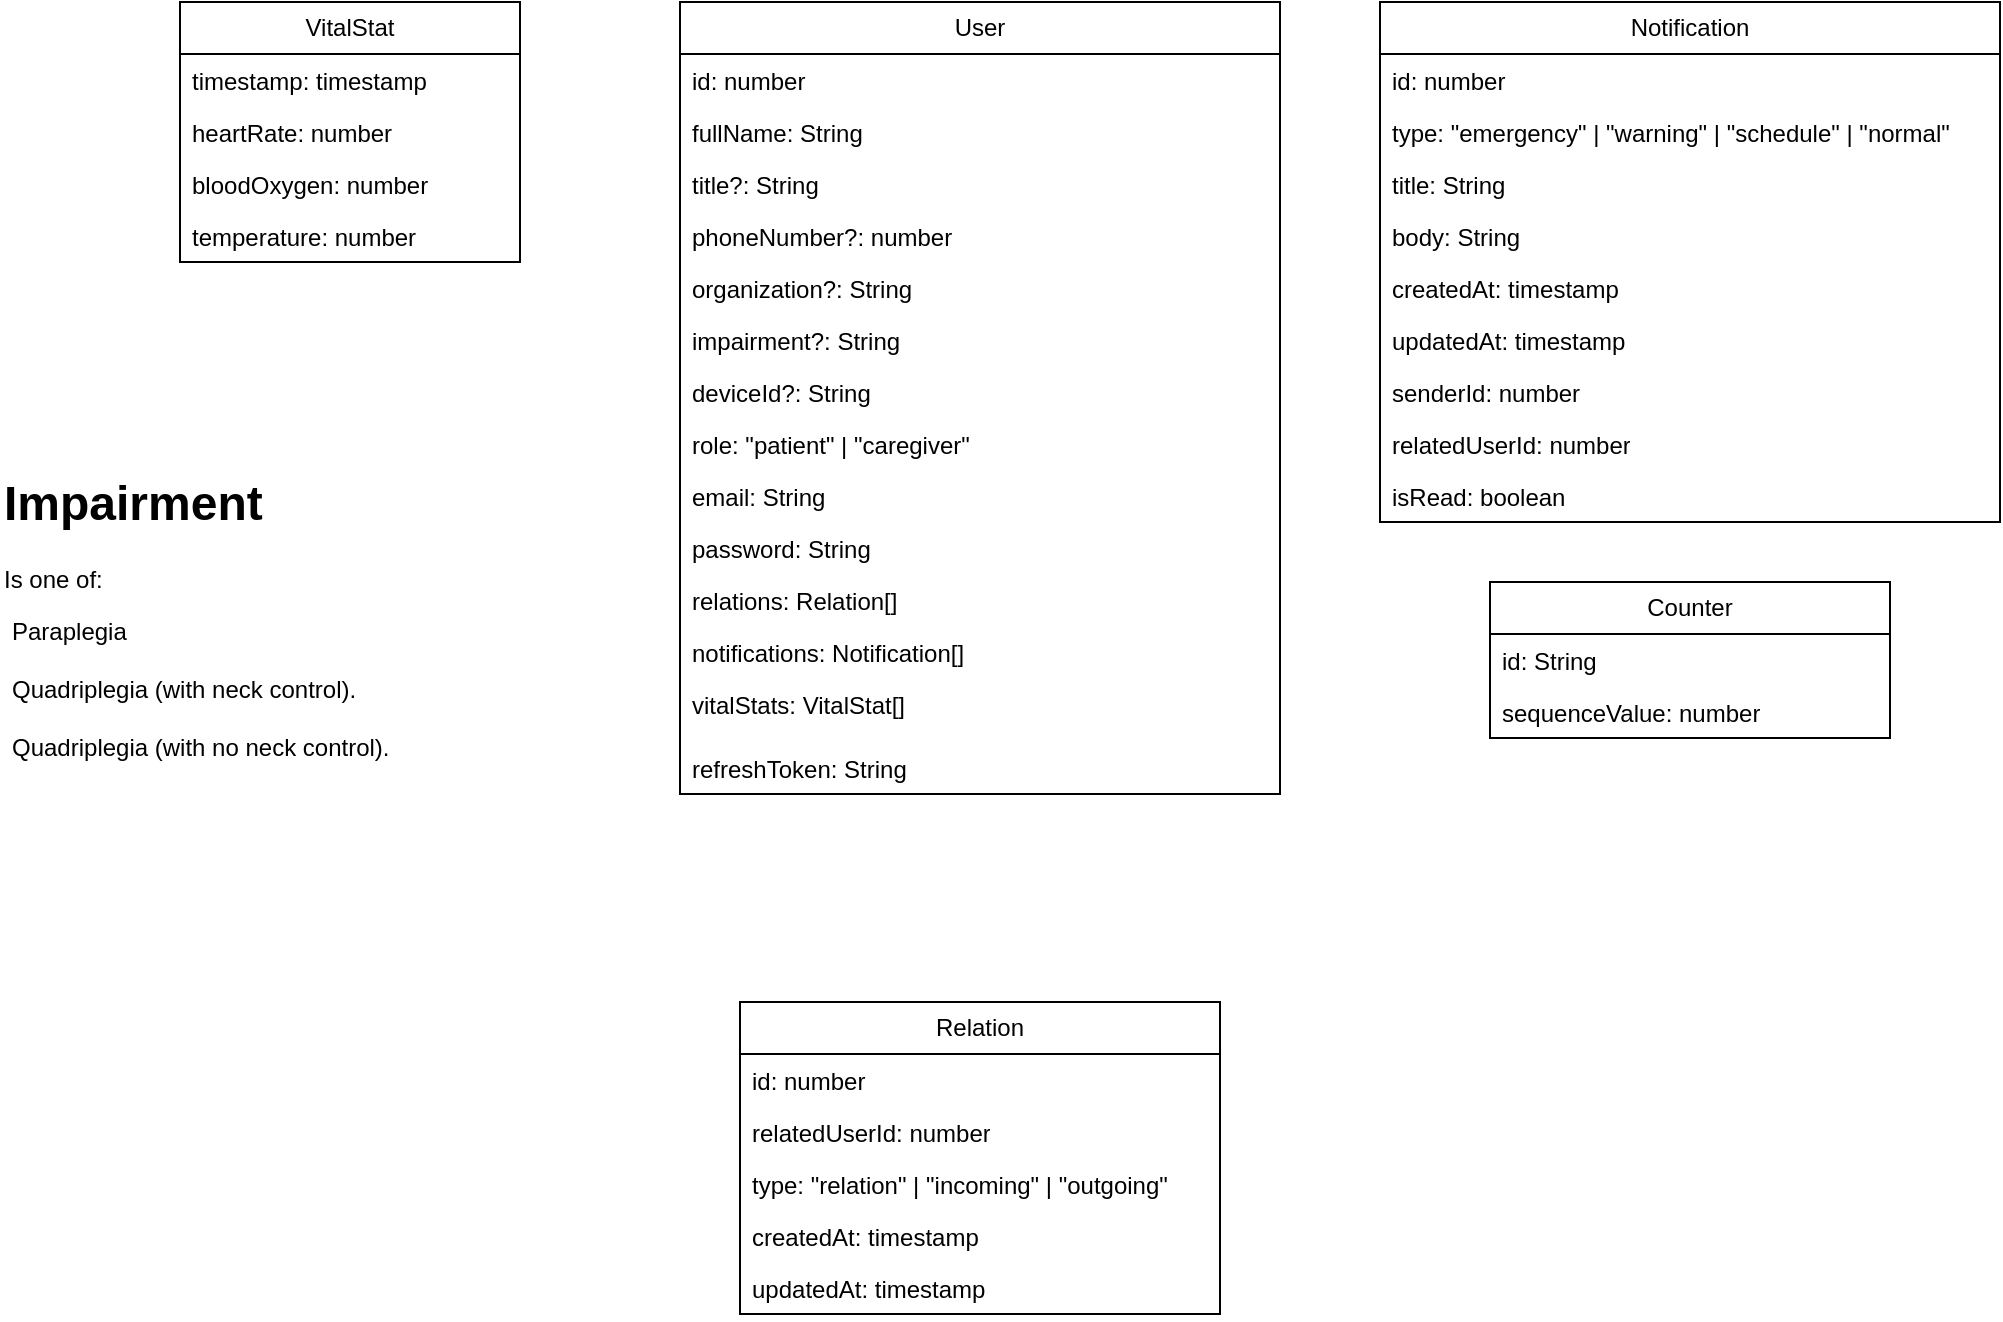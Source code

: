 <mxfile>
    <diagram name="Page-1" id="RhNSDpb28YwICxFGgP6q">
        <mxGraphModel dx="1391" dy="862" grid="1" gridSize="10" guides="1" tooltips="1" connect="1" arrows="1" fold="1" page="1" pageScale="1" pageWidth="1920" pageHeight="1200" math="0" shadow="0">
            <root>
                <mxCell id="0"/>
                <mxCell id="1" parent="0"/>
                <mxCell id="53EWXWbnaxRnMBXfWVNh-3" value="User" style="swimlane;fontStyle=0;childLayout=stackLayout;horizontal=1;startSize=26;fillColor=none;horizontalStack=0;resizeParent=1;resizeParentMax=0;resizeLast=0;collapsible=1;marginBottom=0;whiteSpace=wrap;html=1;" parent="1" vertex="1">
                    <mxGeometry x="680" y="140" width="300" height="396" as="geometry"/>
                </mxCell>
                <mxCell id="53EWXWbnaxRnMBXfWVNh-14" value="id: number" style="text;strokeColor=none;fillColor=none;align=left;verticalAlign=top;spacingLeft=4;spacingRight=4;overflow=hidden;rotatable=0;points=[[0,0.5],[1,0.5]];portConstraint=eastwest;whiteSpace=wrap;html=1;" parent="53EWXWbnaxRnMBXfWVNh-3" vertex="1">
                    <mxGeometry y="26" width="300" height="26" as="geometry"/>
                </mxCell>
                <mxCell id="53EWXWbnaxRnMBXfWVNh-5" value="fullName: String" style="text;strokeColor=none;fillColor=none;align=left;verticalAlign=top;spacingLeft=4;spacingRight=4;overflow=hidden;rotatable=0;points=[[0,0.5],[1,0.5]];portConstraint=eastwest;whiteSpace=wrap;html=1;" parent="53EWXWbnaxRnMBXfWVNh-3" vertex="1">
                    <mxGeometry y="52" width="300" height="26" as="geometry"/>
                </mxCell>
                <mxCell id="xeo-HCVFnPWFrrkDlW0r-4" value="title?: String" style="text;strokeColor=none;fillColor=none;align=left;verticalAlign=top;spacingLeft=4;spacingRight=4;overflow=hidden;rotatable=0;points=[[0,0.5],[1,0.5]];portConstraint=eastwest;whiteSpace=wrap;html=1;" parent="53EWXWbnaxRnMBXfWVNh-3" vertex="1">
                    <mxGeometry y="78" width="300" height="26" as="geometry"/>
                </mxCell>
                <mxCell id="53EWXWbnaxRnMBXfWVNh-9" value="phoneNumber?: number" style="text;strokeColor=none;fillColor=none;align=left;verticalAlign=top;spacingLeft=4;spacingRight=4;overflow=hidden;rotatable=0;points=[[0,0.5],[1,0.5]];portConstraint=eastwest;whiteSpace=wrap;html=1;" parent="53EWXWbnaxRnMBXfWVNh-3" vertex="1">
                    <mxGeometry y="104" width="300" height="26" as="geometry"/>
                </mxCell>
                <mxCell id="xeo-HCVFnPWFrrkDlW0r-3" value="organization?: String" style="text;strokeColor=none;fillColor=none;align=left;verticalAlign=top;spacingLeft=4;spacingRight=4;overflow=hidden;rotatable=0;points=[[0,0.5],[1,0.5]];portConstraint=eastwest;whiteSpace=wrap;html=1;" parent="53EWXWbnaxRnMBXfWVNh-3" vertex="1">
                    <mxGeometry y="130" width="300" height="26" as="geometry"/>
                </mxCell>
                <mxCell id="xeo-HCVFnPWFrrkDlW0r-1" value="impairment?: String" style="text;strokeColor=none;fillColor=none;align=left;verticalAlign=top;spacingLeft=4;spacingRight=4;overflow=hidden;rotatable=0;points=[[0,0.5],[1,0.5]];portConstraint=eastwest;whiteSpace=wrap;html=1;" parent="53EWXWbnaxRnMBXfWVNh-3" vertex="1">
                    <mxGeometry y="156" width="300" height="26" as="geometry"/>
                </mxCell>
                <mxCell id="5" value="deviceId?: String" style="text;strokeColor=none;fillColor=none;align=left;verticalAlign=top;spacingLeft=4;spacingRight=4;overflow=hidden;rotatable=0;points=[[0,0.5],[1,0.5]];portConstraint=eastwest;whiteSpace=wrap;html=1;" parent="53EWXWbnaxRnMBXfWVNh-3" vertex="1">
                    <mxGeometry y="182" width="300" height="26" as="geometry"/>
                </mxCell>
                <mxCell id="53EWXWbnaxRnMBXfWVNh-13" value="role: &quot;patient&quot; | &quot;caregiver&quot;" style="text;strokeColor=none;fillColor=none;align=left;verticalAlign=top;spacingLeft=4;spacingRight=4;overflow=hidden;rotatable=0;points=[[0,0.5],[1,0.5]];portConstraint=eastwest;whiteSpace=wrap;html=1;" parent="53EWXWbnaxRnMBXfWVNh-3" vertex="1">
                    <mxGeometry y="208" width="300" height="26" as="geometry"/>
                </mxCell>
                <mxCell id="53EWXWbnaxRnMBXfWVNh-7" value="email: String" style="text;strokeColor=none;fillColor=none;align=left;verticalAlign=top;spacingLeft=4;spacingRight=4;overflow=hidden;rotatable=0;points=[[0,0.5],[1,0.5]];portConstraint=eastwest;whiteSpace=wrap;html=1;" parent="53EWXWbnaxRnMBXfWVNh-3" vertex="1">
                    <mxGeometry y="234" width="300" height="26" as="geometry"/>
                </mxCell>
                <mxCell id="53EWXWbnaxRnMBXfWVNh-12" value="password: String" style="text;strokeColor=none;fillColor=none;align=left;verticalAlign=top;spacingLeft=4;spacingRight=4;overflow=hidden;rotatable=0;points=[[0,0.5],[1,0.5]];portConstraint=eastwest;whiteSpace=wrap;html=1;" parent="53EWXWbnaxRnMBXfWVNh-3" vertex="1">
                    <mxGeometry y="260" width="300" height="26" as="geometry"/>
                </mxCell>
                <mxCell id="53EWXWbnaxRnMBXfWVNh-10" value="relations: Relation[]" style="text;strokeColor=none;fillColor=none;align=left;verticalAlign=top;spacingLeft=4;spacingRight=4;overflow=hidden;rotatable=0;points=[[0,0.5],[1,0.5]];portConstraint=eastwest;whiteSpace=wrap;html=1;" parent="53EWXWbnaxRnMBXfWVNh-3" vertex="1">
                    <mxGeometry y="286" width="300" height="26" as="geometry"/>
                </mxCell>
                <mxCell id="ANE4v1oswPU3dnCNAhBP-31" value="notifications: Notification[]" style="text;strokeColor=none;fillColor=none;align=left;verticalAlign=top;spacingLeft=4;spacingRight=4;overflow=hidden;rotatable=0;points=[[0,0.5],[1,0.5]];portConstraint=eastwest;whiteSpace=wrap;html=1;" parent="53EWXWbnaxRnMBXfWVNh-3" vertex="1">
                    <mxGeometry y="312" width="300" height="26" as="geometry"/>
                </mxCell>
                <mxCell id="xeo-HCVFnPWFrrkDlW0r-2" value="vitalStats: VitalStat[]" style="text;strokeColor=none;fillColor=none;align=left;verticalAlign=top;spacingLeft=4;spacingRight=4;overflow=hidden;rotatable=0;points=[[0,0.5],[1,0.5]];portConstraint=eastwest;whiteSpace=wrap;html=1;" parent="53EWXWbnaxRnMBXfWVNh-3" vertex="1">
                    <mxGeometry y="338" width="300" height="32" as="geometry"/>
                </mxCell>
                <mxCell id="n33qdp5U2cRwPJbR96Rh-6" value="refreshToken: String" style="text;strokeColor=none;fillColor=none;align=left;verticalAlign=top;spacingLeft=4;spacingRight=4;overflow=hidden;rotatable=0;points=[[0,0.5],[1,0.5]];portConstraint=eastwest;whiteSpace=wrap;html=1;" parent="53EWXWbnaxRnMBXfWVNh-3" vertex="1">
                    <mxGeometry y="370" width="300" height="26" as="geometry"/>
                </mxCell>
                <mxCell id="ANE4v1oswPU3dnCNAhBP-32" value="&lt;h1 style=&quot;margin-top: 0px;&quot;&gt;Impairment&lt;/h1&gt;&lt;p&gt;Is one of:&lt;/p&gt;&lt;p style=&quot;margin: 0px 0px 0px 4px;&quot;&gt;Paraplegia&lt;/p&gt;&lt;p style=&quot;margin: 0px 0px 0px 4px;&quot;&gt;&lt;br&gt;&lt;/p&gt;&lt;p style=&quot;margin: 0px 0px 0px 4px;&quot;&gt;Quadriplegia (with neck control).&lt;/p&gt;&lt;p style=&quot;margin: 0px 0px 0px 4px;&quot;&gt;&lt;br&gt;&lt;/p&gt;&lt;p style=&quot;margin: 0px 0px 0px 4px;&quot;&gt;Quadriplegia (with no neck control).&lt;/p&gt;&lt;div&gt;&lt;br&gt;&lt;/div&gt;&lt;p&gt;&lt;br&gt;&lt;/p&gt;" style="text;html=1;whiteSpace=wrap;overflow=hidden;rounded=0;" parent="1" vertex="1">
                    <mxGeometry x="340" y="370" width="220" height="172" as="geometry"/>
                </mxCell>
                <mxCell id="z-RqrraqDJKVLrVFG4tr-6" value="Relation" style="swimlane;fontStyle=0;childLayout=stackLayout;horizontal=1;startSize=26;fillColor=none;horizontalStack=0;resizeParent=1;resizeParentMax=0;resizeLast=0;collapsible=1;marginBottom=0;whiteSpace=wrap;html=1;" parent="1" vertex="1">
                    <mxGeometry x="710" y="640" width="240" height="156" as="geometry"/>
                </mxCell>
                <mxCell id="z-RqrraqDJKVLrVFG4tr-7" value="id: number" style="text;strokeColor=none;fillColor=none;align=left;verticalAlign=top;spacingLeft=4;spacingRight=4;overflow=hidden;rotatable=0;points=[[0,0.5],[1,0.5]];portConstraint=eastwest;whiteSpace=wrap;html=1;" parent="z-RqrraqDJKVLrVFG4tr-6" vertex="1">
                    <mxGeometry y="26" width="240" height="26" as="geometry"/>
                </mxCell>
                <mxCell id="z-RqrraqDJKVLrVFG4tr-9" value="relatedUserId: number" style="text;strokeColor=none;fillColor=none;align=left;verticalAlign=top;spacingLeft=4;spacingRight=4;overflow=hidden;rotatable=0;points=[[0,0.5],[1,0.5]];portConstraint=eastwest;whiteSpace=wrap;html=1;" parent="z-RqrraqDJKVLrVFG4tr-6" vertex="1">
                    <mxGeometry y="52" width="240" height="26" as="geometry"/>
                </mxCell>
                <mxCell id="z-RqrraqDJKVLrVFG4tr-17" value="type: &quot;relation&quot; | &quot;incoming&quot; | &quot;outgoing&quot;" style="text;strokeColor=none;fillColor=none;align=left;verticalAlign=top;spacingLeft=4;spacingRight=4;overflow=hidden;rotatable=0;points=[[0,0.5],[1,0.5]];portConstraint=eastwest;whiteSpace=wrap;html=1;" parent="z-RqrraqDJKVLrVFG4tr-6" vertex="1">
                    <mxGeometry y="78" width="240" height="26" as="geometry"/>
                </mxCell>
                <mxCell id="z-RqrraqDJKVLrVFG4tr-18" value="createdAt: timestamp" style="text;strokeColor=none;fillColor=none;align=left;verticalAlign=top;spacingLeft=4;spacingRight=4;overflow=hidden;rotatable=0;points=[[0,0.5],[1,0.5]];portConstraint=eastwest;whiteSpace=wrap;html=1;" parent="z-RqrraqDJKVLrVFG4tr-6" vertex="1">
                    <mxGeometry y="104" width="240" height="26" as="geometry"/>
                </mxCell>
                <mxCell id="z-RqrraqDJKVLrVFG4tr-19" value="updatedAt: timestamp" style="text;strokeColor=none;fillColor=none;align=left;verticalAlign=top;spacingLeft=4;spacingRight=4;overflow=hidden;rotatable=0;points=[[0,0.5],[1,0.5]];portConstraint=eastwest;whiteSpace=wrap;html=1;" parent="z-RqrraqDJKVLrVFG4tr-6" vertex="1">
                    <mxGeometry y="130" width="240" height="26" as="geometry"/>
                </mxCell>
                <mxCell id="z-RqrraqDJKVLrVFG4tr-10" value="Notification" style="swimlane;fontStyle=0;childLayout=stackLayout;horizontal=1;startSize=26;fillColor=none;horizontalStack=0;resizeParent=1;resizeParentMax=0;resizeLast=0;collapsible=1;marginBottom=0;whiteSpace=wrap;html=1;" parent="1" vertex="1">
                    <mxGeometry x="1030" y="140" width="310" height="260" as="geometry"/>
                </mxCell>
                <mxCell id="z-RqrraqDJKVLrVFG4tr-11" value="id: number" style="text;strokeColor=none;fillColor=none;align=left;verticalAlign=top;spacingLeft=4;spacingRight=4;overflow=hidden;rotatable=0;points=[[0,0.5],[1,0.5]];portConstraint=eastwest;whiteSpace=wrap;html=1;" parent="z-RqrraqDJKVLrVFG4tr-10" vertex="1">
                    <mxGeometry y="26" width="310" height="26" as="geometry"/>
                </mxCell>
                <mxCell id="z-RqrraqDJKVLrVFG4tr-12" value="type: &quot;emergency&quot; | &quot;warning&quot; | &quot;schedule&quot; | &quot;normal&quot;" style="text;strokeColor=none;fillColor=none;align=left;verticalAlign=top;spacingLeft=4;spacingRight=4;overflow=hidden;rotatable=0;points=[[0,0.5],[1,0.5]];portConstraint=eastwest;whiteSpace=wrap;html=1;" parent="z-RqrraqDJKVLrVFG4tr-10" vertex="1">
                    <mxGeometry y="52" width="310" height="26" as="geometry"/>
                </mxCell>
                <mxCell id="_48V95ziiUmilT8A3o6S-5" value="title: String" style="text;strokeColor=none;fillColor=none;align=left;verticalAlign=top;spacingLeft=4;spacingRight=4;overflow=hidden;rotatable=0;points=[[0,0.5],[1,0.5]];portConstraint=eastwest;whiteSpace=wrap;html=1;" parent="z-RqrraqDJKVLrVFG4tr-10" vertex="1">
                    <mxGeometry y="78" width="310" height="26" as="geometry"/>
                </mxCell>
                <mxCell id="z-RqrraqDJKVLrVFG4tr-13" value="body: String" style="text;strokeColor=none;fillColor=none;align=left;verticalAlign=top;spacingLeft=4;spacingRight=4;overflow=hidden;rotatable=0;points=[[0,0.5],[1,0.5]];portConstraint=eastwest;whiteSpace=wrap;html=1;" parent="z-RqrraqDJKVLrVFG4tr-10" vertex="1">
                    <mxGeometry y="104" width="310" height="26" as="geometry"/>
                </mxCell>
                <mxCell id="2" value="createdAt: timestamp" style="text;strokeColor=none;fillColor=none;align=left;verticalAlign=top;spacingLeft=4;spacingRight=4;overflow=hidden;rotatable=0;points=[[0,0.5],[1,0.5]];portConstraint=eastwest;whiteSpace=wrap;html=1;" parent="z-RqrraqDJKVLrVFG4tr-10" vertex="1">
                    <mxGeometry y="130" width="310" height="26" as="geometry"/>
                </mxCell>
                <mxCell id="3" value="updatedAt: timestamp" style="text;strokeColor=none;fillColor=none;align=left;verticalAlign=top;spacingLeft=4;spacingRight=4;overflow=hidden;rotatable=0;points=[[0,0.5],[1,0.5]];portConstraint=eastwest;whiteSpace=wrap;html=1;" parent="z-RqrraqDJKVLrVFG4tr-10" vertex="1">
                    <mxGeometry y="156" width="310" height="26" as="geometry"/>
                </mxCell>
                <mxCell id="z-RqrraqDJKVLrVFG4tr-15" value="senderId: number" style="text;strokeColor=none;fillColor=none;align=left;verticalAlign=top;spacingLeft=4;spacingRight=4;overflow=hidden;rotatable=0;points=[[0,0.5],[1,0.5]];portConstraint=eastwest;whiteSpace=wrap;html=1;" parent="z-RqrraqDJKVLrVFG4tr-10" vertex="1">
                    <mxGeometry y="182" width="310" height="26" as="geometry"/>
                </mxCell>
                <mxCell id="4" value="relatedUserId: number" style="text;strokeColor=none;fillColor=none;align=left;verticalAlign=top;spacingLeft=4;spacingRight=4;overflow=hidden;rotatable=0;points=[[0,0.5],[1,0.5]];portConstraint=eastwest;whiteSpace=wrap;html=1;" parent="z-RqrraqDJKVLrVFG4tr-10" vertex="1">
                    <mxGeometry y="208" width="310" height="26" as="geometry"/>
                </mxCell>
                <mxCell id="z-RqrraqDJKVLrVFG4tr-16" value="isRead: boolean" style="text;strokeColor=none;fillColor=none;align=left;verticalAlign=top;spacingLeft=4;spacingRight=4;overflow=hidden;rotatable=0;points=[[0,0.5],[1,0.5]];portConstraint=eastwest;whiteSpace=wrap;html=1;" parent="z-RqrraqDJKVLrVFG4tr-10" vertex="1">
                    <mxGeometry y="234" width="310" height="26" as="geometry"/>
                </mxCell>
                <mxCell id="z-RqrraqDJKVLrVFG4tr-33" value="VitalStat" style="swimlane;fontStyle=0;childLayout=stackLayout;horizontal=1;startSize=26;fillColor=none;horizontalStack=0;resizeParent=1;resizeParentMax=0;resizeLast=0;collapsible=1;marginBottom=0;whiteSpace=wrap;html=1;" parent="1" vertex="1">
                    <mxGeometry x="430" y="140" width="170" height="130" as="geometry"/>
                </mxCell>
                <mxCell id="z-RqrraqDJKVLrVFG4tr-37" value="timestamp: timestamp" style="text;strokeColor=none;fillColor=none;align=left;verticalAlign=top;spacingLeft=4;spacingRight=4;overflow=hidden;rotatable=0;points=[[0,0.5],[1,0.5]];portConstraint=eastwest;whiteSpace=wrap;html=1;" parent="z-RqrraqDJKVLrVFG4tr-33" vertex="1">
                    <mxGeometry y="26" width="170" height="26" as="geometry"/>
                </mxCell>
                <mxCell id="z-RqrraqDJKVLrVFG4tr-34" value="heartRate: number" style="text;strokeColor=none;fillColor=none;align=left;verticalAlign=top;spacingLeft=4;spacingRight=4;overflow=hidden;rotatable=0;points=[[0,0.5],[1,0.5]];portConstraint=eastwest;whiteSpace=wrap;html=1;" parent="z-RqrraqDJKVLrVFG4tr-33" vertex="1">
                    <mxGeometry y="52" width="170" height="26" as="geometry"/>
                </mxCell>
                <mxCell id="z-RqrraqDJKVLrVFG4tr-35" value="bloodOxygen: number" style="text;strokeColor=none;fillColor=none;align=left;verticalAlign=top;spacingLeft=4;spacingRight=4;overflow=hidden;rotatable=0;points=[[0,0.5],[1,0.5]];portConstraint=eastwest;whiteSpace=wrap;html=1;" parent="z-RqrraqDJKVLrVFG4tr-33" vertex="1">
                    <mxGeometry y="78" width="170" height="26" as="geometry"/>
                </mxCell>
                <mxCell id="z-RqrraqDJKVLrVFG4tr-36" value="temperature: number" style="text;strokeColor=none;fillColor=none;align=left;verticalAlign=top;spacingLeft=4;spacingRight=4;overflow=hidden;rotatable=0;points=[[0,0.5],[1,0.5]];portConstraint=eastwest;whiteSpace=wrap;html=1;" parent="z-RqrraqDJKVLrVFG4tr-33" vertex="1">
                    <mxGeometry y="104" width="170" height="26" as="geometry"/>
                </mxCell>
                <mxCell id="n33qdp5U2cRwPJbR96Rh-1" value="Counter" style="swimlane;fontStyle=0;childLayout=stackLayout;horizontal=1;startSize=26;fillColor=none;horizontalStack=0;resizeParent=1;resizeParentMax=0;resizeLast=0;collapsible=1;marginBottom=0;whiteSpace=wrap;html=1;" parent="1" vertex="1">
                    <mxGeometry x="1085" y="430" width="200" height="78" as="geometry"/>
                </mxCell>
                <mxCell id="n33qdp5U2cRwPJbR96Rh-2" value="id: String" style="text;strokeColor=none;fillColor=none;align=left;verticalAlign=top;spacingLeft=4;spacingRight=4;overflow=hidden;rotatable=0;points=[[0,0.5],[1,0.5]];portConstraint=eastwest;whiteSpace=wrap;html=1;" parent="n33qdp5U2cRwPJbR96Rh-1" vertex="1">
                    <mxGeometry y="26" width="200" height="26" as="geometry"/>
                </mxCell>
                <mxCell id="n33qdp5U2cRwPJbR96Rh-3" value="sequenceValue: number" style="text;strokeColor=none;fillColor=none;align=left;verticalAlign=top;spacingLeft=4;spacingRight=4;overflow=hidden;rotatable=0;points=[[0,0.5],[1,0.5]];portConstraint=eastwest;whiteSpace=wrap;html=1;" parent="n33qdp5U2cRwPJbR96Rh-1" vertex="1">
                    <mxGeometry y="52" width="200" height="26" as="geometry"/>
                </mxCell>
            </root>
        </mxGraphModel>
    </diagram>
</mxfile>